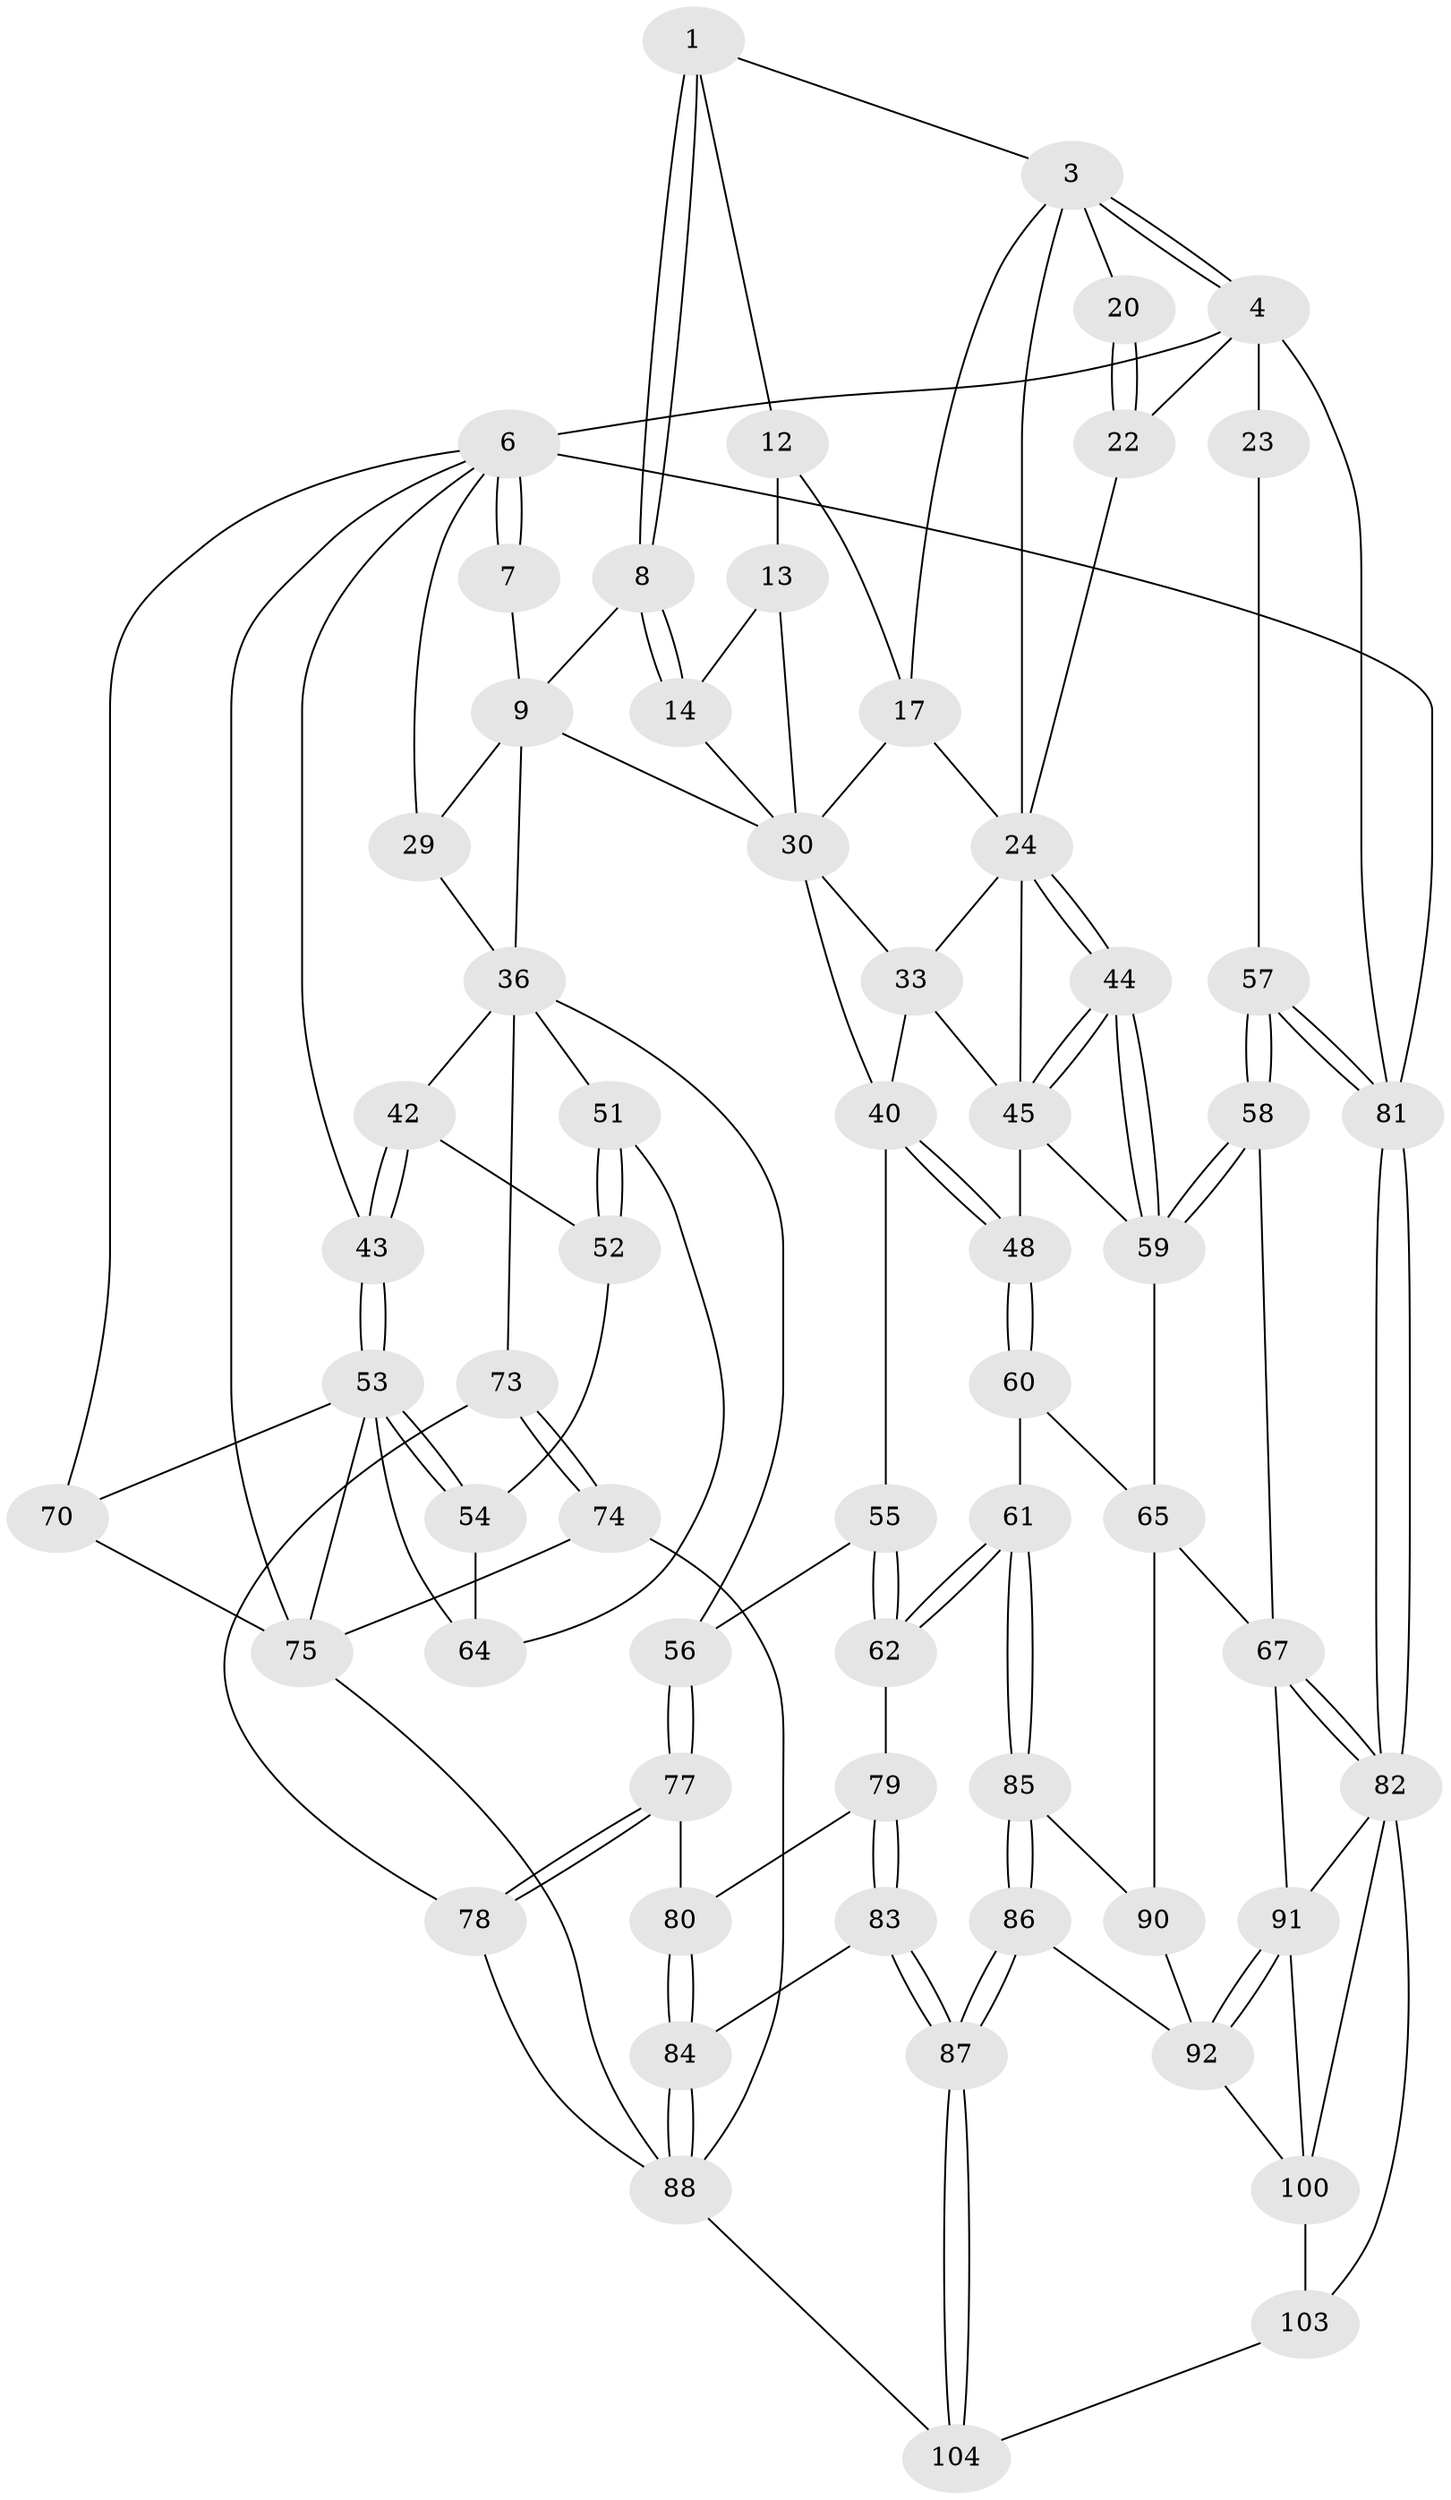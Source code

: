 // original degree distribution, {3: 0.038461538461538464, 4: 0.19230769230769232, 5: 0.5576923076923077, 6: 0.21153846153846154}
// Generated by graph-tools (version 1.1) at 2025/21/03/04/25 18:21:15]
// undirected, 62 vertices, 144 edges
graph export_dot {
graph [start="1"]
  node [color=gray90,style=filled];
  1 [pos="+0.3402164809062237+0",super="+2"];
  3 [pos="+0.7392536834511455+0",super="+15"];
  4 [pos="+1+0",super="+5+19"];
  6 [pos="+0+0",super="+71+26"];
  7 [pos="+0.2271623839223553+0",super="+11"];
  8 [pos="+0.3163932226956959+0.16756783039895032"];
  9 [pos="+0.29238731255810935+0.1716458783307805",super="+10+35"];
  12 [pos="+0.44662383719000687+0.134418109221636"];
  13 [pos="+0.33758424731539444+0.17139949714997127"];
  14 [pos="+0.328834604880026+0.17251497975067448"];
  17 [pos="+0.6253048697857022+0.10197018375959373",super="+18"];
  20 [pos="+0.8608930280861486+0.1140778452353652"];
  22 [pos="+0.9702123466824615+0.35374421660090205"];
  23 [pos="+1+0.38469003070247904"];
  24 [pos="+0.9160104326674219+0.3633080708049027",super="+25"];
  29 [pos="+0.1853375209402481+0.35376679124838123"];
  30 [pos="+0.5855544006654313+0.2708588981108186",super="+31"];
  33 [pos="+0.6525079816831417+0.3451304531766334",super="+34"];
  36 [pos="+0.23392667938055628+0.40854016392710163",super="+37+49"];
  40 [pos="+0.568693785732427+0.4218934686232117",super="+41"];
  42 [pos="+0.13527944135191958+0.40496009807178523"];
  43 [pos="+0+0.324597944889647"];
  44 [pos="+0.8188744862469557+0.501635852295946"];
  45 [pos="+0.7163375167765191+0.416461959666854",super="+46"];
  48 [pos="+0.5960785826575328+0.5573885134640058"];
  51 [pos="+0.12729011592940237+0.5657451248162836"];
  52 [pos="+0.12310222790008113+0.45938724854491103"];
  53 [pos="+0+0.44634183999878846",super="+69"];
  54 [pos="+0.025104925063380905+0.5115614064342207"];
  55 [pos="+0.39782177030378896+0.49065948718272595"];
  56 [pos="+0.3044484527758117+0.5861822544451165"];
  57 [pos="+1+0.5263903230376051"];
  58 [pos="+0.8490149383760223+0.62019974056792"];
  59 [pos="+0.8149467147579915+0.5091950588311334",super="+63"];
  60 [pos="+0.5742366955368018+0.6023294912678798"];
  61 [pos="+0.5336442569060732+0.6120435487501347"];
  62 [pos="+0.5275568284590036+0.61118729556379"];
  64 [pos="+0.1250287631284197+0.566252445621601"];
  65 [pos="+0.682945624595886+0.6628734597321471",super="+66"];
  67 [pos="+0.8477332262350973+0.6241271095962481",super="+68"];
  70 [pos="+0+0.6764299078507456"];
  73 [pos="+0.18211802060204993+0.64829523575215"];
  74 [pos="+0.13579733956196327+0.7238306012135716"];
  75 [pos="+0.1253474238998653+0.7276565059466795",super="+76+97"];
  77 [pos="+0.3023266128638533+0.656589176415793"];
  78 [pos="+0.29394415478205155+0.6617483920958214"];
  79 [pos="+0.4359110538117746+0.6704931984232289"];
  80 [pos="+0.31719308061197155+0.6636552767155518"];
  81 [pos="+1+0.7770165400717887",super="+94"];
  82 [pos="+0.9566278787502414+0.7400406956849536",super="+95"];
  83 [pos="+0.4068320732749671+0.861828588507304"];
  84 [pos="+0.3944696014091207+0.8633339589201657"];
  85 [pos="+0.5259636193639403+0.7532679892028847"];
  86 [pos="+0.4863003459104556+0.8761239254046035"];
  87 [pos="+0.48098010376489264+0.8800422827145105"];
  88 [pos="+0.2810428966544146+0.9074127804998531",super="+89+98"];
  90 [pos="+0.632553512252025+0.7718158370557384"];
  91 [pos="+0.772464220251312+0.7047622103099955",super="+96"];
  92 [pos="+0.6443200772966908+0.8422337056678404",super="+93"];
  100 [pos="+0.7883855024058132+0.8606401386524196",super="+101"];
  103 [pos="+0.6949891785278496+1"];
  104 [pos="+0.5964836822875578+1"];
  1 -- 8;
  1 -- 8;
  1 -- 3;
  1 -- 12;
  3 -- 4;
  3 -- 4;
  3 -- 17;
  3 -- 20;
  3 -- 24;
  4 -- 23 [weight=2];
  4 -- 6;
  4 -- 22;
  4 -- 81;
  6 -- 7 [weight=2];
  6 -- 7;
  6 -- 70;
  6 -- 43;
  6 -- 29;
  6 -- 75;
  6 -- 81;
  7 -- 9;
  8 -- 9;
  8 -- 14;
  8 -- 14;
  9 -- 29;
  9 -- 36;
  9 -- 30;
  12 -- 13;
  12 -- 17;
  13 -- 14;
  13 -- 30;
  14 -- 30;
  17 -- 24;
  17 -- 30;
  20 -- 22;
  20 -- 22;
  22 -- 24;
  23 -- 57;
  24 -- 44;
  24 -- 44;
  24 -- 33;
  24 -- 45;
  29 -- 36;
  30 -- 33;
  30 -- 40;
  33 -- 40;
  33 -- 45;
  36 -- 42;
  36 -- 56;
  36 -- 73;
  36 -- 51;
  40 -- 48;
  40 -- 48;
  40 -- 55;
  42 -- 43;
  42 -- 43;
  42 -- 52;
  43 -- 53;
  43 -- 53;
  44 -- 45;
  44 -- 45;
  44 -- 59;
  44 -- 59;
  45 -- 48;
  45 -- 59;
  48 -- 60;
  48 -- 60;
  51 -- 52;
  51 -- 52;
  51 -- 64;
  52 -- 54;
  53 -- 54;
  53 -- 54;
  53 -- 64;
  53 -- 70;
  53 -- 75;
  54 -- 64;
  55 -- 56;
  55 -- 62;
  55 -- 62;
  56 -- 77;
  56 -- 77;
  57 -- 58;
  57 -- 58;
  57 -- 81;
  57 -- 81;
  58 -- 59;
  58 -- 59;
  58 -- 67;
  59 -- 65;
  60 -- 61;
  60 -- 65;
  61 -- 62;
  61 -- 62;
  61 -- 85;
  61 -- 85;
  62 -- 79;
  65 -- 67;
  65 -- 90;
  67 -- 82;
  67 -- 82;
  67 -- 91;
  70 -- 75;
  73 -- 74;
  73 -- 74;
  73 -- 78;
  74 -- 75;
  74 -- 88;
  75 -- 88;
  77 -- 78;
  77 -- 78;
  77 -- 80;
  78 -- 88;
  79 -- 80;
  79 -- 83;
  79 -- 83;
  80 -- 84;
  80 -- 84;
  81 -- 82 [weight=2];
  81 -- 82;
  82 -- 100;
  82 -- 103;
  82 -- 91;
  83 -- 84;
  83 -- 87;
  83 -- 87;
  84 -- 88;
  84 -- 88;
  85 -- 86;
  85 -- 86;
  85 -- 90;
  86 -- 87;
  86 -- 87;
  86 -- 92;
  87 -- 104;
  87 -- 104;
  88 -- 104;
  90 -- 92;
  91 -- 92;
  91 -- 92;
  91 -- 100;
  92 -- 100;
  100 -- 103;
  103 -- 104;
}
